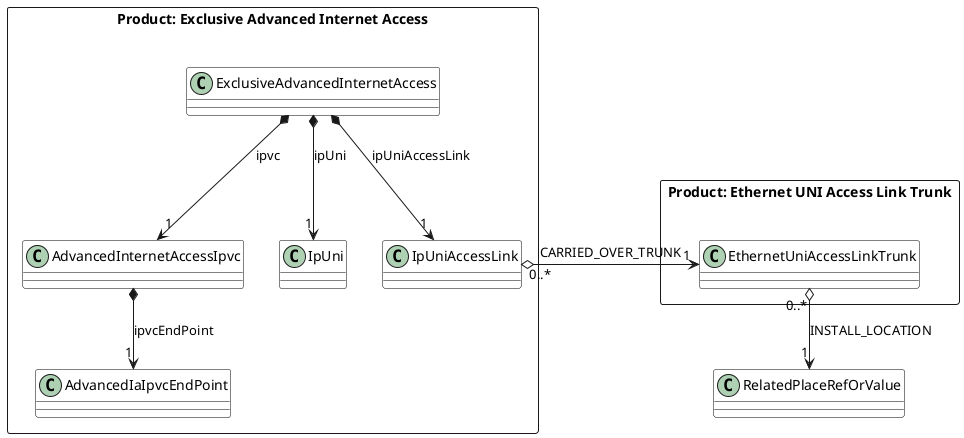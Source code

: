 @startuml

skinparam {
    ClassBackgroundColor White
    ClassBorderColor Black
}

rectangle "Product: Exclusive Advanced Internet Access" { 


class ExclusiveAdvancedInternetAccess {

}
class AdvancedInternetAccessIpvc {

}
class AdvancedIaIpvcEndPoint {

}

AdvancedInternetAccessIpvc *-->"1" AdvancedIaIpvcEndPoint : ipvcEndPoint



class IpUni {

}
class IpUniAccessLink {

}
ExclusiveAdvancedInternetAccess *-d-> "1" IpUni : ipUni

ExclusiveAdvancedInternetAccess *-d-> "1" AdvancedInternetAccessIpvc : ipvc
ExclusiveAdvancedInternetAccess *-d-> "1" IpUniAccessLink : ipUniAccessLink

}


rectangle "Product: Ethernet UNI Access Link Trunk" { 

class EthernetUniAccessLinkTrunk {

}
  
}

AdvancedInternetAccessIpvc "0..*" o-r[hidden]-> "1" EthernetUniAccessLinkTrunk : PROVIDED_BY
IpUni "0..*" o-r[hidden]--> "1" EthernetUniAccessLinkTrunk : PROVIDED_BY
IpUniAccessLink "0..*" o-r-> "1" EthernetUniAccessLinkTrunk : CARRIED_OVER_TRUNK

EthernetUniAccessLinkTrunk "0..*" o-d-> "1" RelatedPlaceRefOrValue : INSTALL_LOCATION

' extra for alignment
' BasicIaIpUniAccessLink "0..*" o-[hidden]-> "1" RelatedPlaceRefOrValue : INSTALL_LOCATION

' BasicIaIpvcEndPoint "0..*" o-[hidden]-> "1" RelatedPlaceRefOrValue : INSTALL_LOCATION

@enduml